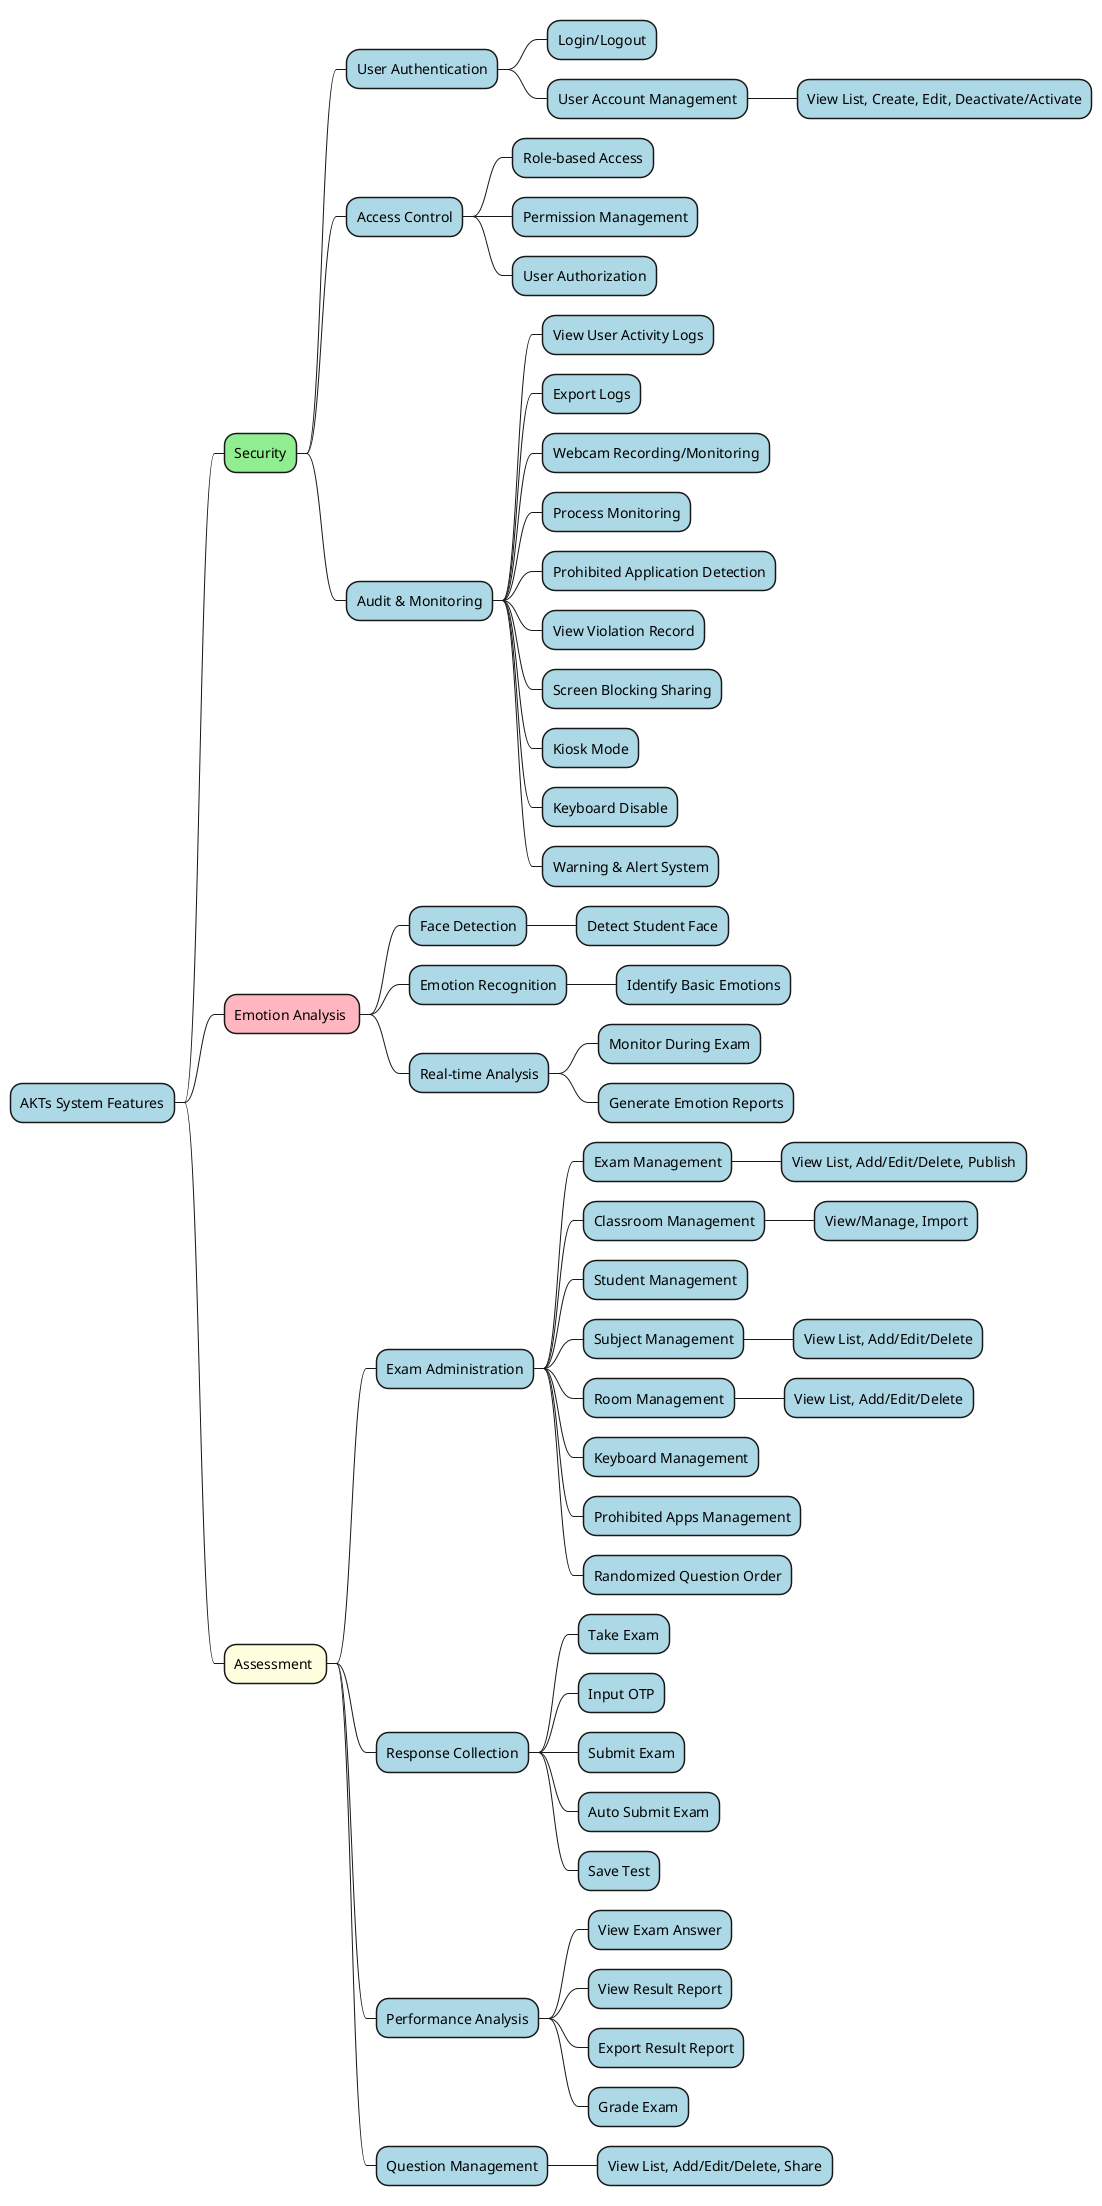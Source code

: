 @startmindmap
<style>
mindmapDiagram {
  node {
    BackgroundColor lightBlue
    BorderColor blue
  }
  .security {
    BackgroundColor lightGreen
    BorderColor green
  }
  .emotion {
    BackgroundColor lightPink
    BorderColor pink
  }
  .assessment {
    BackgroundColor lightYellow
    BorderColor orange
  }
}
</style>

* AKTs System Features
** Security<<security>>
*** User Authentication
**** Login/Logout
**** User Account Management
***** View List, Create, Edit, Deactivate/Activate
*** Access Control
**** Role-based Access
**** Permission Management
**** User Authorization
*** Audit & Monitoring
**** View User Activity Logs
**** Export Logs
**** Webcam Recording/Monitoring
**** Process Monitoring
**** Prohibited Application Detection
**** View Violation Record
**** Screen Blocking Sharing
**** Kiosk Mode
**** Keyboard Disable
**** Warning & Alert System
** Emotion Analysis <<emotion>>
*** Face Detection
**** Detect Student Face
*** Emotion Recognition
**** Identify Basic Emotions
*** Real-time Analysis
**** Monitor During Exam
**** Generate Emotion Reports
** Assessment <<assessment>>
*** Exam Administration
**** Exam Management
***** View List, Add/Edit/Delete, Publish
**** Classroom Management
***** View/Manage, Import
**** Student Management
**** Subject Management
***** View List, Add/Edit/Delete
**** Room Management
***** View List, Add/Edit/Delete
**** Keyboard Management
**** Prohibited Apps Management
**** Randomized Question Order
*** Response Collection
**** Take Exam
**** Input OTP
**** Submit Exam
**** Auto Submit Exam
**** Save Test
*** Performance Analysis
**** View Exam Answer
**** View Result Report
**** Export Result Report
**** Grade Exam
*** Question Management
**** View List, Add/Edit/Delete, Share
@endmindmap